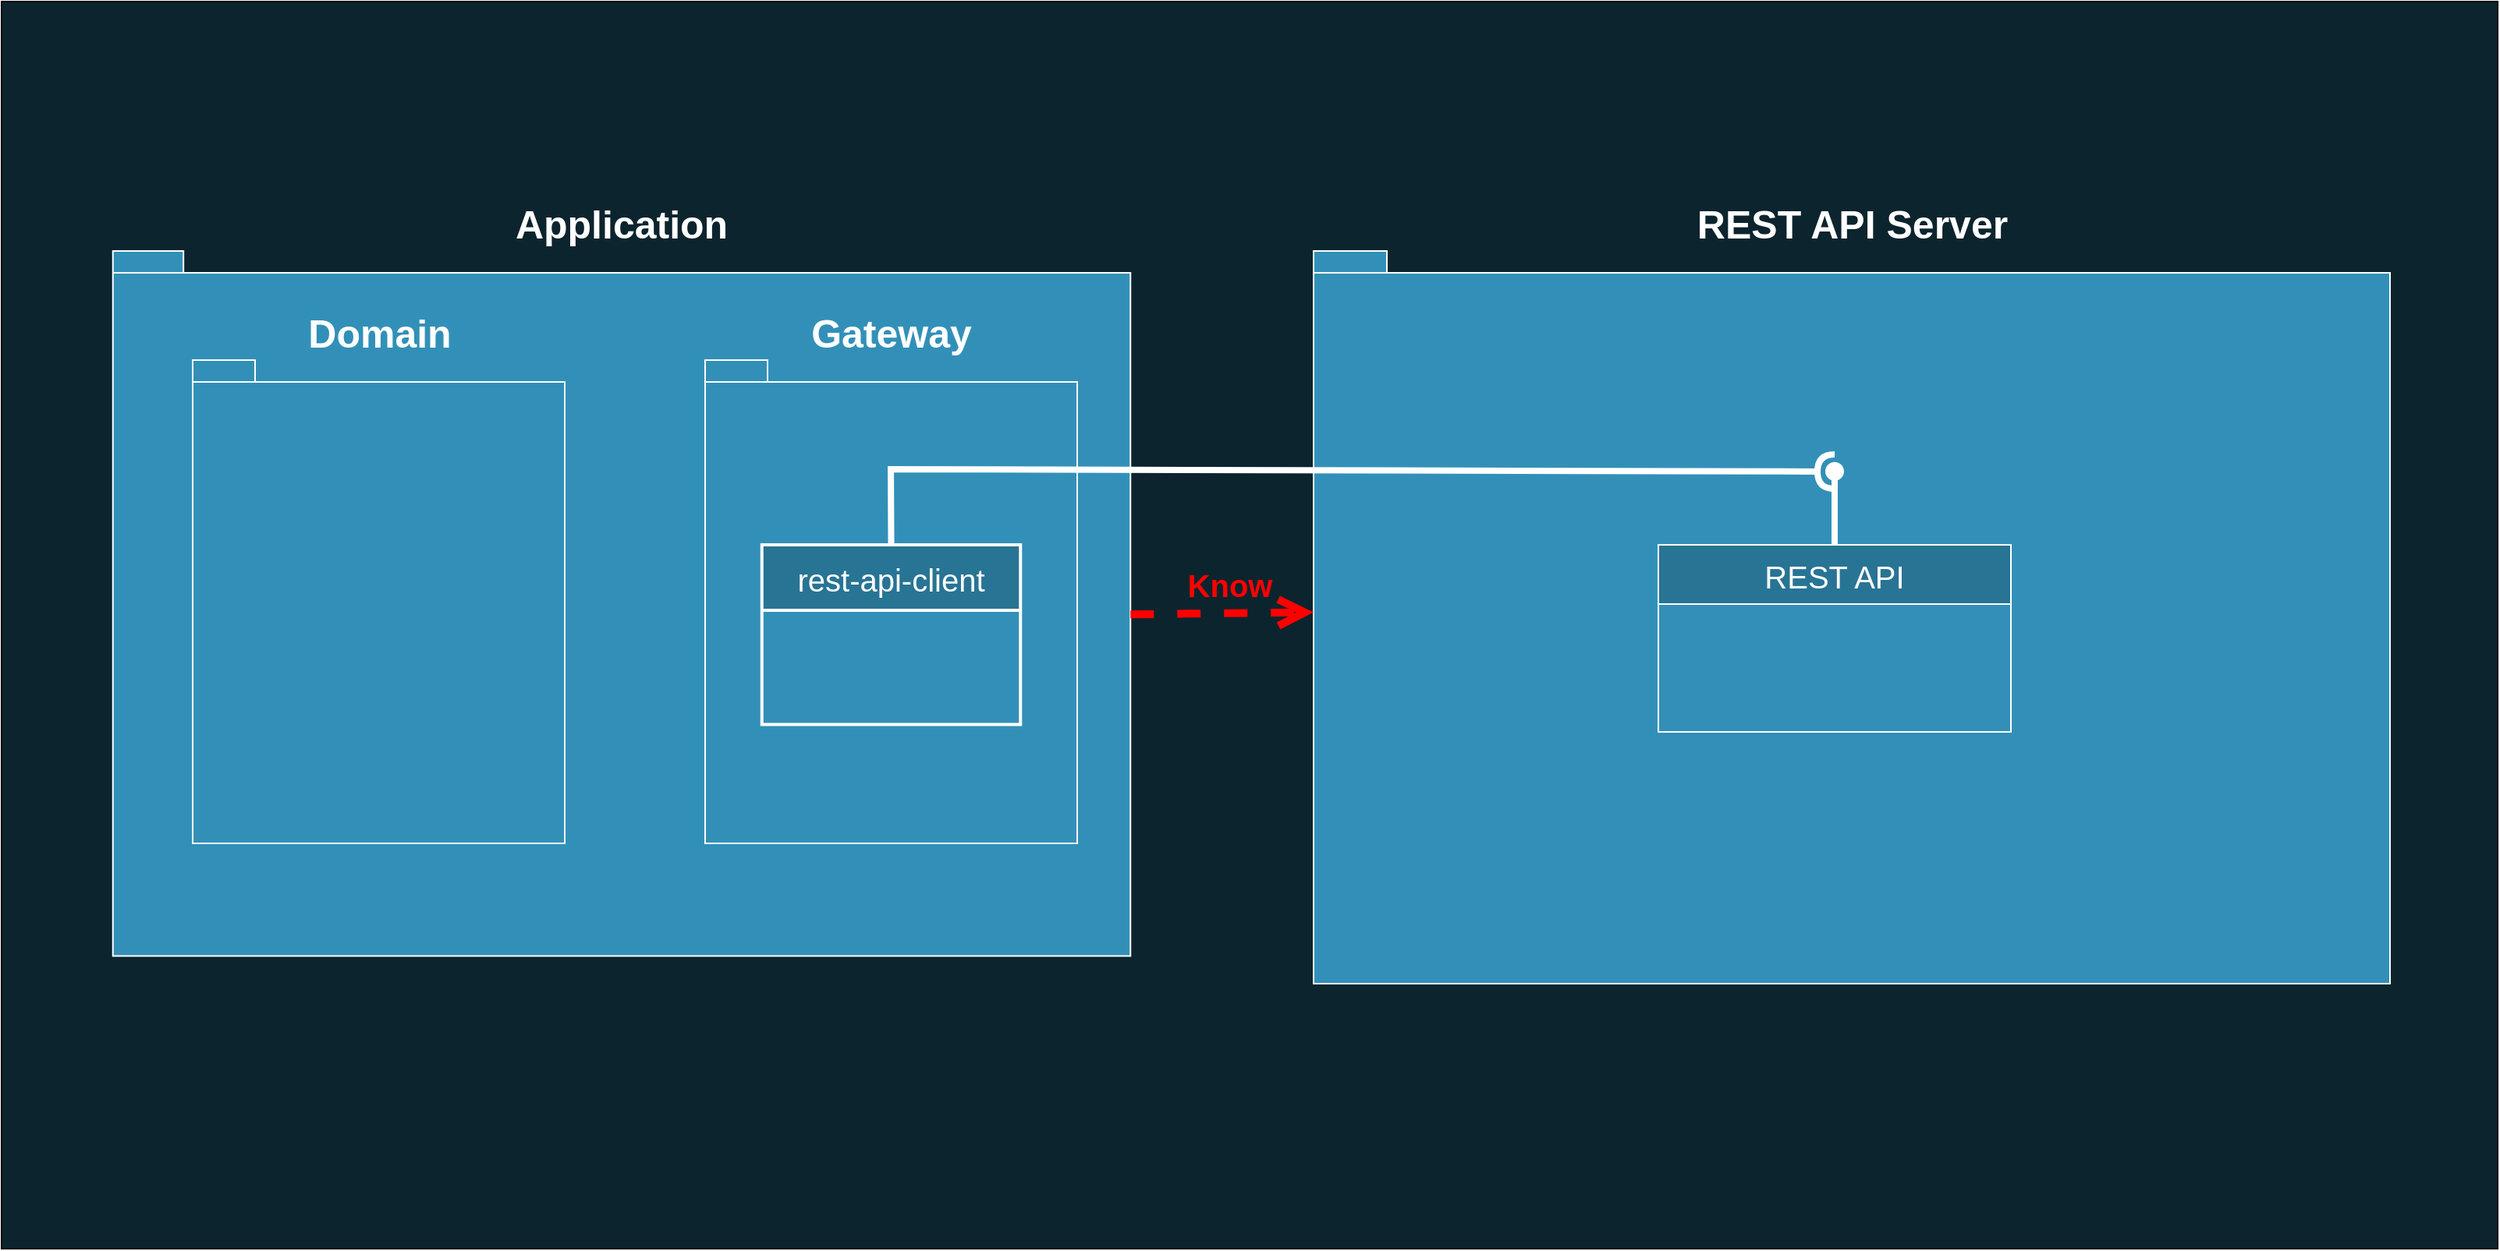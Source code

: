 <mxfile version="13.0.3" type="device"><diagram name="Page-1" id="b5b7bab2-c9e2-2cf4-8b2a-24fd1a2a6d21"><mxGraphModel dx="3327" dy="967" grid="1" gridSize="10" guides="1" tooltips="1" connect="1" arrows="1" fold="1" page="1" pageScale="1" pageWidth="827" pageHeight="1169" background="#ffffff" math="0" shadow="0"><root><mxCell id="0"/><mxCell id="1" parent="0"/><mxCell id="crDRbli0xWPwZ9U8P9Jx-28" value="" style="rounded=0;whiteSpace=wrap;html=1;fillColor=#0C242E;fontSize=30;fontColor=#FFFFFF;strokeColor=#000000;" parent="1" vertex="1"><mxGeometry x="-1201" y="20" width="1600" height="800" as="geometry"/></mxCell><mxCell id="pY7OrXDyQFg_RxCD3i_y-1" value="&lt;font color=&quot;#ffffff&quot;&gt;&lt;span style=&quot;font-size: 25px&quot;&gt;Application&lt;br&gt;&lt;/span&gt;&lt;/font&gt;" style="shape=folder;fontStyle=1;spacingTop=10;tabWidth=40;tabHeight=14;tabPosition=left;html=1;fillColor=#3290B8;labelPosition=center;verticalLabelPosition=top;align=center;verticalAlign=bottom;strokeColor=#FFFFFF;" vertex="1" parent="1"><mxGeometry x="-1129.63" y="180" width="652.25" height="452.25" as="geometry"/></mxCell><mxCell id="p-zM-NEytp6wVahThXKn-10" value="&lt;font style=&quot;font-size: 25px&quot; color=&quot;#ffffff&quot;&gt;REST API Server&lt;/font&gt;" style="shape=folder;fontStyle=1;spacingTop=10;tabWidth=40;tabHeight=14;tabPosition=left;html=1;fillColor=#3290B8;labelPosition=center;verticalLabelPosition=top;align=center;verticalAlign=bottom;strokeColor=#FFFFFF;" parent="1" vertex="1"><mxGeometry x="-360" y="180" width="690" height="470" as="geometry"/></mxCell><mxCell id="pAwI9zMzJVAKjvSWncaQ-37" value="&lt;font color=&quot;#ffffff&quot;&gt;&lt;span style=&quot;font-size: 25px&quot;&gt;Domain&lt;br&gt;&lt;/span&gt;&lt;/font&gt;" style="shape=folder;fontStyle=1;spacingTop=10;tabWidth=40;tabHeight=14;tabPosition=left;html=1;fillColor=#3290B8;labelPosition=center;verticalLabelPosition=top;align=center;verticalAlign=bottom;strokeColor=#FFFFFF;" parent="1" vertex="1"><mxGeometry x="-1078.5" y="250" width="238.5" height="310" as="geometry"/></mxCell><mxCell id="pAwI9zMzJVAKjvSWncaQ-44" value="" style="rounded=0;orthogonalLoop=1;jettySize=auto;html=1;endArrow=none;endFill=0;exitX=0.189;exitY=0.203;exitDx=0;exitDy=0;strokeColor=#FFFFFF;fontColor=#FFFFFF;exitPerimeter=0;" parent="1" edge="1"><mxGeometry relative="1" as="geometry"><mxPoint x="-291.61" y="424.28" as="sourcePoint"/><mxPoint x="-292.036" y="423.714" as="targetPoint"/></mxGeometry></mxCell><mxCell id="pAwI9zMzJVAKjvSWncaQ-52" value="" style="rounded=0;orthogonalLoop=1;jettySize=auto;html=1;endArrow=none;endFill=0;labelBackgroundColor=none;strokeColor=#FFFFFF;strokeWidth=4;fontSize=20;fontColor=#FFFFFF;exitX=0.5;exitY=0;exitDx=0;exitDy=0;" parent="1" source="pAwI9zMzJVAKjvSWncaQ-49" target="pAwI9zMzJVAKjvSWncaQ-54" edge="1"><mxGeometry relative="1" as="geometry"><mxPoint x="-435" y="438.5" as="sourcePoint"/></mxGeometry></mxCell><mxCell id="pAwI9zMzJVAKjvSWncaQ-54" value="" style="ellipse;whiteSpace=wrap;html=1;fontFamily=Helvetica;fontSize=12;fontColor=#000000;align=center;strokeColor=#FFFFFF;fillColor=#ffffff;points=[];aspect=fixed;resizable=0;strokeWidth=2;perimeterSpacing=0;" parent="1" vertex="1"><mxGeometry x="-31" y="316.37" width="10" height="10" as="geometry"/></mxCell><mxCell id="pAwI9zMzJVAKjvSWncaQ-55" value="Know" style="endArrow=open;endSize=12;dashed=1;html=1;labelBackgroundColor=none;strokeColor=#FF0000;strokeWidth=5;fontSize=20;fontColor=#FF0000;exitX=0;exitY=0;exitDx=652.25;exitDy=233.125;exitPerimeter=0;fontStyle=1;entryX=0;entryY=0.493;entryDx=0;entryDy=0;entryPerimeter=0;" parent="1" source="pY7OrXDyQFg_RxCD3i_y-1" target="p-zM-NEytp6wVahThXKn-10" edge="1"><mxGeometry x="0.082" y="18" width="160" relative="1" as="geometry"><mxPoint x="-1193.5" y="1113.5" as="sourcePoint"/><mxPoint x="-143.5" y="420.5" as="targetPoint"/><Array as="points"/><mxPoint as="offset"/></mxGeometry></mxCell><mxCell id="pAwI9zMzJVAKjvSWncaQ-49" value="REST API" style="swimlane;fontStyle=0;childLayout=stackLayout;horizontal=1;startSize=38;fillColor=#287494;horizontalStack=0;resizeParent=1;resizeParentMax=0;resizeLast=0;collapsible=1;marginBottom=0;strokeColor=#FFFFFF;fontColor=#FFFFFF;fontSize=20;" parent="1" vertex="1"><mxGeometry x="-139" y="368.5" width="226" height="120" as="geometry"/></mxCell><mxCell id="p-zM-NEytp6wVahThXKn-9" value="" style="text;html=1;strokeColor=#FFFFFF;fillColor=#3290B8;align=center;verticalAlign=middle;whiteSpace=wrap;rounded=0;fontSize=20;fontColor=#333333;" parent="pAwI9zMzJVAKjvSWncaQ-49" vertex="1"><mxGeometry y="38" width="226" height="82" as="geometry"/></mxCell><mxCell id="pY7OrXDyQFg_RxCD3i_y-2" value="&lt;font color=&quot;#ffffff&quot;&gt;&lt;span style=&quot;font-size: 25px&quot;&gt;Gateway&lt;br&gt;&lt;/span&gt;&lt;/font&gt;" style="shape=folder;fontStyle=1;spacingTop=10;tabWidth=40;tabHeight=14;tabPosition=left;html=1;fillColor=#3290B8;labelPosition=center;verticalLabelPosition=top;align=center;verticalAlign=bottom;strokeColor=#FFFFFF;" vertex="1" parent="1"><mxGeometry x="-750" y="250" width="238.5" height="310" as="geometry"/></mxCell><mxCell id="pAwI9zMzJVAKjvSWncaQ-53" value="" style="rounded=0;orthogonalLoop=1;jettySize=auto;html=1;endArrow=halfCircle;endFill=0;endSize=6;strokeWidth=4;labelBackgroundColor=none;fontSize=20;fontColor=#FFFFFF;strokeColor=#FFFFFF;exitX=0.5;exitY=0;exitDx=0;exitDy=0;entryX=0.7;entryY=0.513;entryDx=0;entryDy=0;entryPerimeter=0;" parent="1" edge="1" source="pAwI9zMzJVAKjvSWncaQ-48"><mxGeometry relative="1" as="geometry"><mxPoint x="-805.5" y="354.25" as="sourcePoint"/><mxPoint x="-26" y="321.5" as="targetPoint"/><Array as="points"><mxPoint x="-631" y="320"/></Array></mxGeometry></mxCell><mxCell id="pAwI9zMzJVAKjvSWncaQ-48" value="rest-api-client" style="swimlane;fontStyle=0;childLayout=stackLayout;horizontal=1;startSize=42;fillColor=#287494;horizontalStack=0;resizeParent=1;resizeParentMax=0;resizeLast=0;collapsible=1;marginBottom=0;fontColor=#FFFFFF;fontSize=20;strokeWidth=2;strokeColor=#FFFFFF;" parent="1" vertex="1"><mxGeometry x="-713.62" y="368.5" width="165.75" height="115.25" as="geometry"><mxRectangle x="-1651.5" y="-124.12" width="160" height="42" as="alternateBounds"/></mxGeometry></mxCell></root></mxGraphModel></diagram></mxfile>